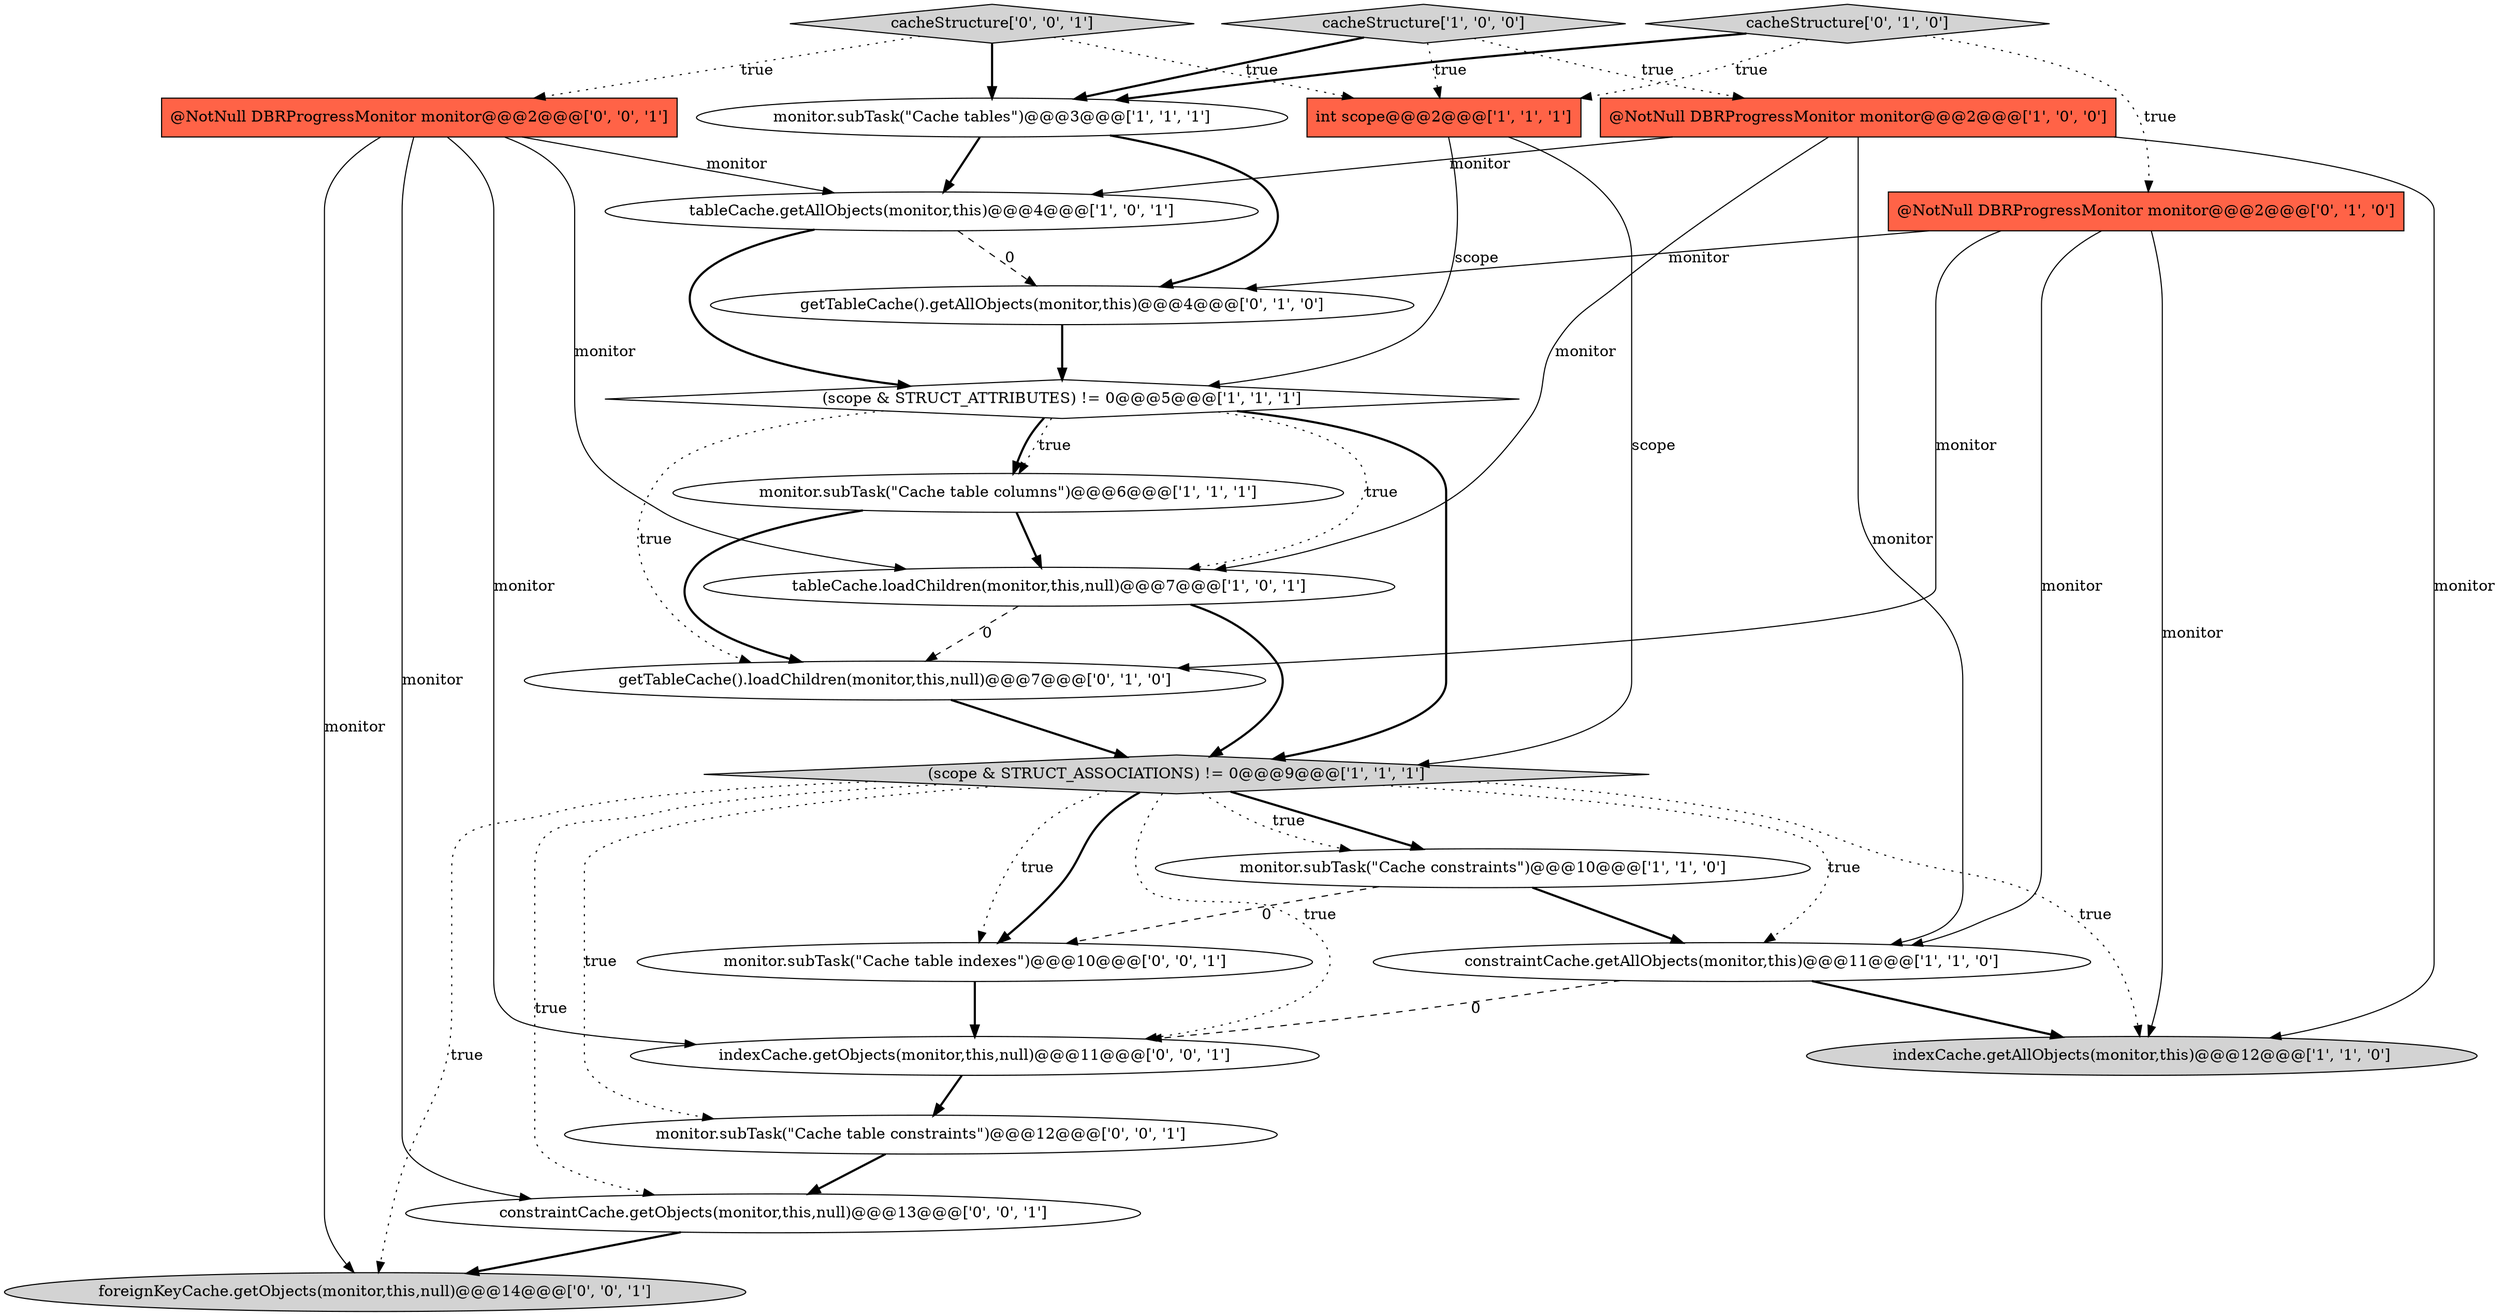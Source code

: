digraph {
13 [style = filled, label = "cacheStructure['0', '1', '0']", fillcolor = lightgray, shape = diamond image = "AAA0AAABBB2BBB"];
7 [style = filled, label = "monitor.subTask(\"Cache constraints\")@@@10@@@['1', '1', '0']", fillcolor = white, shape = ellipse image = "AAA0AAABBB1BBB"];
3 [style = filled, label = "(scope & STRUCT_ASSOCIATIONS) != 0@@@9@@@['1', '1', '1']", fillcolor = lightgray, shape = diamond image = "AAA0AAABBB1BBB"];
0 [style = filled, label = "tableCache.getAllObjects(monitor,this)@@@4@@@['1', '0', '1']", fillcolor = white, shape = ellipse image = "AAA0AAABBB1BBB"];
8 [style = filled, label = "cacheStructure['1', '0', '0']", fillcolor = lightgray, shape = diamond image = "AAA0AAABBB1BBB"];
19 [style = filled, label = "@NotNull DBRProgressMonitor monitor@@@2@@@['0', '0', '1']", fillcolor = tomato, shape = box image = "AAA0AAABBB3BBB"];
20 [style = filled, label = "foreignKeyCache.getObjects(monitor,this,null)@@@14@@@['0', '0', '1']", fillcolor = lightgray, shape = ellipse image = "AAA0AAABBB3BBB"];
17 [style = filled, label = "indexCache.getObjects(monitor,this,null)@@@11@@@['0', '0', '1']", fillcolor = white, shape = ellipse image = "AAA0AAABBB3BBB"];
5 [style = filled, label = "@NotNull DBRProgressMonitor monitor@@@2@@@['1', '0', '0']", fillcolor = tomato, shape = box image = "AAA0AAABBB1BBB"];
16 [style = filled, label = "monitor.subTask(\"Cache table constraints\")@@@12@@@['0', '0', '1']", fillcolor = white, shape = ellipse image = "AAA0AAABBB3BBB"];
10 [style = filled, label = "int scope@@@2@@@['1', '1', '1']", fillcolor = tomato, shape = box image = "AAA0AAABBB1BBB"];
21 [style = filled, label = "constraintCache.getObjects(monitor,this,null)@@@13@@@['0', '0', '1']", fillcolor = white, shape = ellipse image = "AAA0AAABBB3BBB"];
14 [style = filled, label = "@NotNull DBRProgressMonitor monitor@@@2@@@['0', '1', '0']", fillcolor = tomato, shape = box image = "AAA0AAABBB2BBB"];
18 [style = filled, label = "cacheStructure['0', '0', '1']", fillcolor = lightgray, shape = diamond image = "AAA0AAABBB3BBB"];
11 [style = filled, label = "monitor.subTask(\"Cache table columns\")@@@6@@@['1', '1', '1']", fillcolor = white, shape = ellipse image = "AAA0AAABBB1BBB"];
4 [style = filled, label = "monitor.subTask(\"Cache tables\")@@@3@@@['1', '1', '1']", fillcolor = white, shape = ellipse image = "AAA0AAABBB1BBB"];
1 [style = filled, label = "indexCache.getAllObjects(monitor,this)@@@12@@@['1', '1', '0']", fillcolor = lightgray, shape = ellipse image = "AAA0AAABBB1BBB"];
12 [style = filled, label = "getTableCache().getAllObjects(monitor,this)@@@4@@@['0', '1', '0']", fillcolor = white, shape = ellipse image = "AAA1AAABBB2BBB"];
6 [style = filled, label = "tableCache.loadChildren(monitor,this,null)@@@7@@@['1', '0', '1']", fillcolor = white, shape = ellipse image = "AAA0AAABBB1BBB"];
2 [style = filled, label = "(scope & STRUCT_ATTRIBUTES) != 0@@@5@@@['1', '1', '1']", fillcolor = white, shape = diamond image = "AAA0AAABBB1BBB"];
9 [style = filled, label = "constraintCache.getAllObjects(monitor,this)@@@11@@@['1', '1', '0']", fillcolor = white, shape = ellipse image = "AAA0AAABBB1BBB"];
22 [style = filled, label = "monitor.subTask(\"Cache table indexes\")@@@10@@@['0', '0', '1']", fillcolor = white, shape = ellipse image = "AAA0AAABBB3BBB"];
15 [style = filled, label = "getTableCache().loadChildren(monitor,this,null)@@@7@@@['0', '1', '0']", fillcolor = white, shape = ellipse image = "AAA1AAABBB2BBB"];
8->10 [style = dotted, label="true"];
2->11 [style = dotted, label="true"];
3->22 [style = dotted, label="true"];
5->9 [style = solid, label="monitor"];
13->4 [style = bold, label=""];
8->4 [style = bold, label=""];
10->3 [style = solid, label="scope"];
3->1 [style = dotted, label="true"];
2->11 [style = bold, label=""];
5->1 [style = solid, label="monitor"];
7->9 [style = bold, label=""];
12->2 [style = bold, label=""];
3->20 [style = dotted, label="true"];
3->21 [style = dotted, label="true"];
9->17 [style = dashed, label="0"];
3->17 [style = dotted, label="true"];
2->6 [style = dotted, label="true"];
14->9 [style = solid, label="monitor"];
19->21 [style = solid, label="monitor"];
13->10 [style = dotted, label="true"];
11->15 [style = bold, label=""];
5->0 [style = solid, label="monitor"];
19->6 [style = solid, label="monitor"];
11->6 [style = bold, label=""];
3->7 [style = bold, label=""];
22->17 [style = bold, label=""];
14->12 [style = solid, label="monitor"];
2->3 [style = bold, label=""];
5->6 [style = solid, label="monitor"];
16->21 [style = bold, label=""];
2->15 [style = dotted, label="true"];
21->20 [style = bold, label=""];
19->0 [style = solid, label="monitor"];
7->22 [style = dashed, label="0"];
6->3 [style = bold, label=""];
18->19 [style = dotted, label="true"];
4->12 [style = bold, label=""];
15->3 [style = bold, label=""];
14->15 [style = solid, label="monitor"];
8->5 [style = dotted, label="true"];
18->10 [style = dotted, label="true"];
6->15 [style = dashed, label="0"];
10->2 [style = solid, label="scope"];
14->1 [style = solid, label="monitor"];
3->22 [style = bold, label=""];
3->7 [style = dotted, label="true"];
0->2 [style = bold, label=""];
19->20 [style = solid, label="monitor"];
19->17 [style = solid, label="monitor"];
3->9 [style = dotted, label="true"];
17->16 [style = bold, label=""];
9->1 [style = bold, label=""];
13->14 [style = dotted, label="true"];
3->16 [style = dotted, label="true"];
4->0 [style = bold, label=""];
18->4 [style = bold, label=""];
0->12 [style = dashed, label="0"];
}

